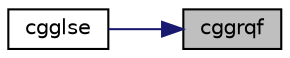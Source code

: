 digraph "cggrqf"
{
 // LATEX_PDF_SIZE
  edge [fontname="Helvetica",fontsize="10",labelfontname="Helvetica",labelfontsize="10"];
  node [fontname="Helvetica",fontsize="10",shape=record];
  rankdir="RL";
  Node1 [label="cggrqf",height=0.2,width=0.4,color="black", fillcolor="grey75", style="filled", fontcolor="black",tooltip="CGGRQF"];
  Node1 -> Node2 [dir="back",color="midnightblue",fontsize="10",style="solid",fontname="Helvetica"];
  Node2 [label="cgglse",height=0.2,width=0.4,color="black", fillcolor="white", style="filled",URL="$cgglse_8f.html#a28e4e4fece23da5ddc449699822e5d77",tooltip="CGGLSE solves overdetermined or underdetermined systems for OTHER matrices"];
}
